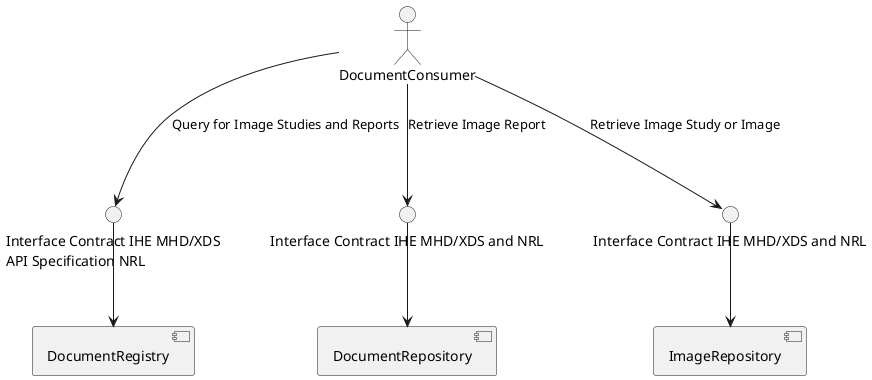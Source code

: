 @startuml



actor DocumentConsumer





component DocumentRegistry
component DocumentRepository
component ImageRepository

interface "Interface Contract IHE MHD/XDS\nAPI Specification NRL" as IC
interface "Interface Contract IHE MHD/XDS and NRL" as IC2
interface "Interface Contract IHE MHD/XDS and NRL" as IC3




DocumentConsumer --> IC : Query for Image Studies and Reports
IC --> DocumentRegistry
DocumentConsumer --> IC2  : Retrieve Image Report
IC2 --> DocumentRepository
DocumentConsumer --> IC3 : Retrieve Image Study or Image
IC3 --> ImageRepository



@enduml

